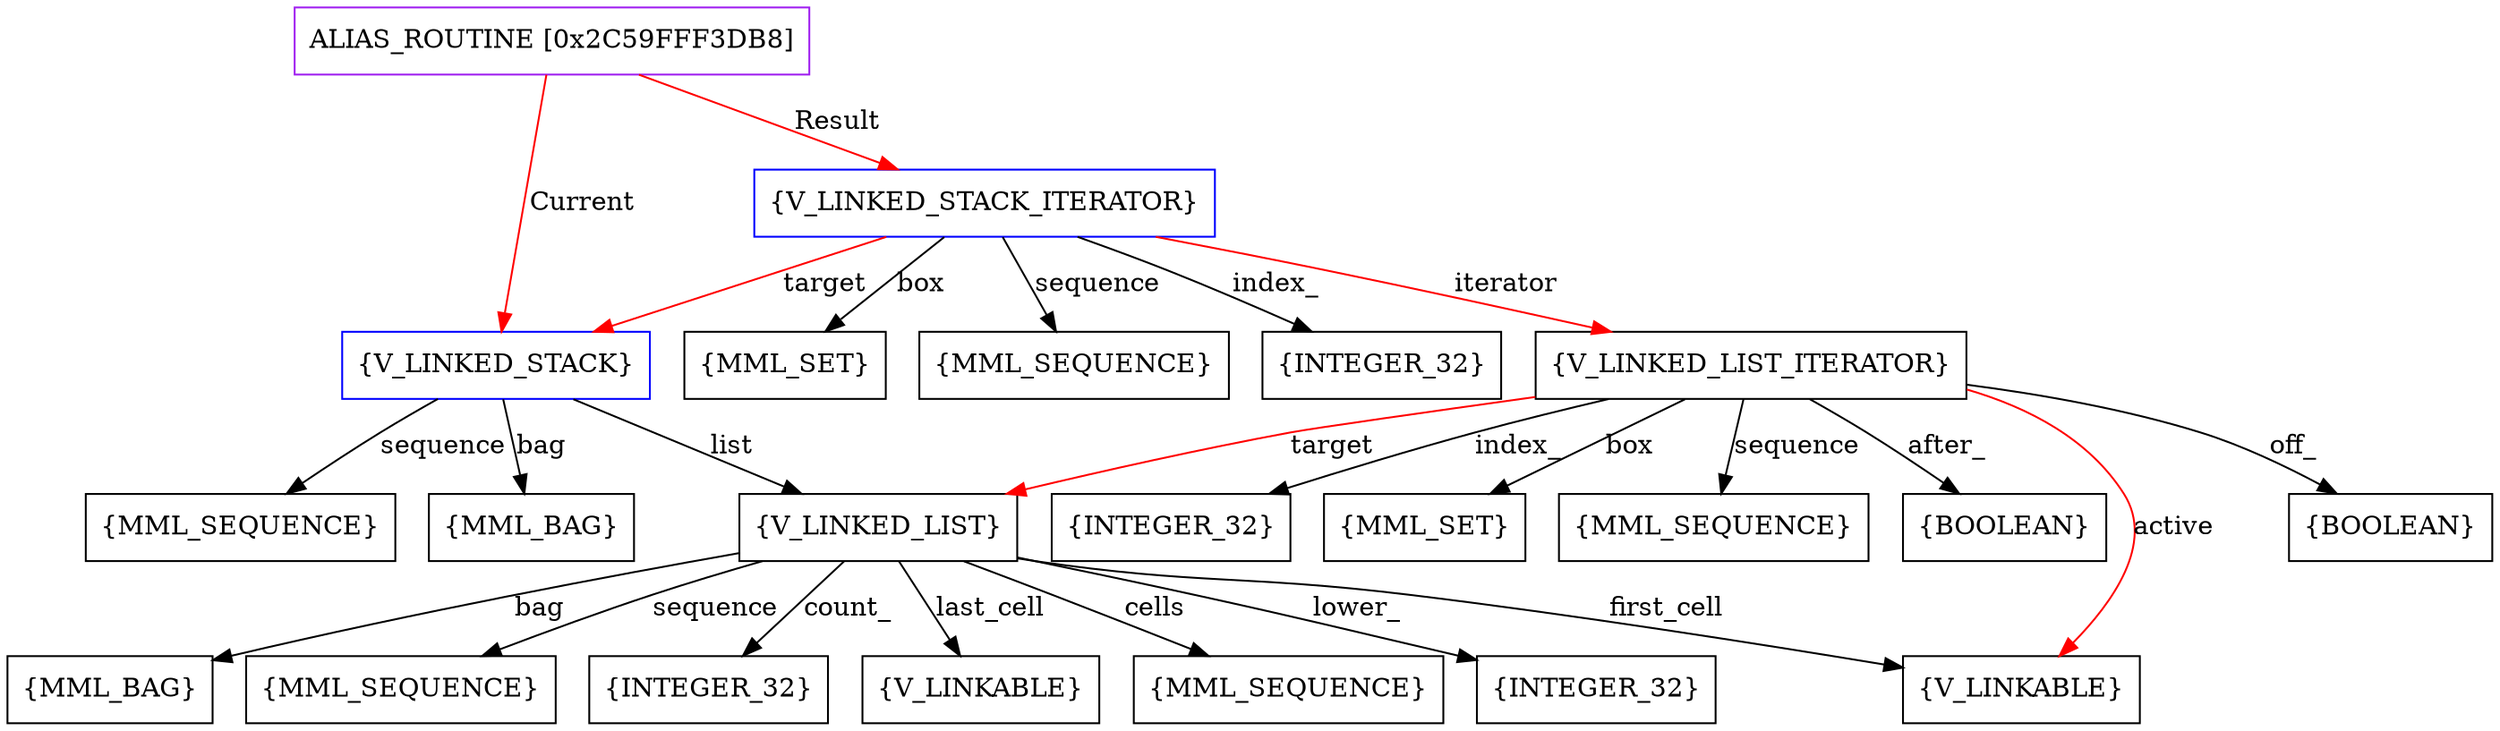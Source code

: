 digraph g {
	node [shape=box]
	b1[color=purple label=<ALIAS_ROUTINE [0x2C59FFF3DB8]>]
	b2[color=blue label=<{V_LINKED_STACK}>]
	b3[label=<{MML_BAG}>]
	b4[label=<{MML_SEQUENCE}>]
	b5[label=<{V_LINKED_LIST}>]
	b6[label=<{INTEGER_32}>]
	b7[label=<{MML_BAG}>]
	b8[label=<{MML_SEQUENCE}>]
	b9[label=<{INTEGER_32}>]
	b10[label=<{V_LINKABLE}>]
	b11[label=<{V_LINKABLE}>]
	b12[label=<{MML_SEQUENCE}>]
	b13[color=blue label=<{V_LINKED_STACK_ITERATOR}>]
	b14[label=<{MML_SET}>]
	b15[label=<{MML_SEQUENCE}>]
	b16[label=<{INTEGER_32}>]
	b17[label=<{V_LINKED_LIST_ITERATOR}>]
	b18[label=<{BOOLEAN}>]
	b19[label=<{INTEGER_32}>]
	b20[label=<{MML_SET}>]
	b21[label=<{MML_SEQUENCE}>]
	b22[label=<{BOOLEAN}>]
	b1->b2[color=red label=<Current>]
	b2->b3[label=<bag>]
	b2->b4[label=<sequence>]
	b2->b5[label=<list>]
	b5->b6[label=<lower_>]
	b5->b7[label=<bag>]
	b5->b8[label=<sequence>]
	b5->b9[label=<count_>]
	b5->b10[label=<first_cell>]
	b5->b11[label=<last_cell>]
	b5->b12[label=<cells>]
	b1->b13[color=red label=<Result>]
	b13->b14[label=<box>]
	b13->b15[label=<sequence>]
	b13->b16[label=<index_>]
	b13->b2[color=red label=<target>]
	b13->b17[color=red label=<iterator>]
	b17->b18[label=<off_>]
	b17->b19[label=<index_>]
	b17->b20[label=<box>]
	b17->b21[label=<sequence>]
	b17->b5[color=red label=<target>]
	b17->b10[color=red label=<active>]
	b17->b22[label=<after_>]
}
